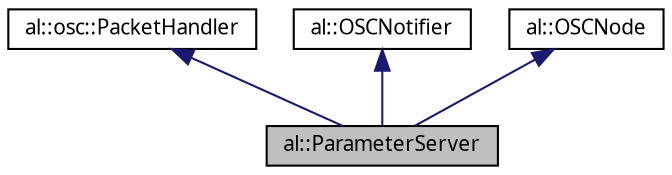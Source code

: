 digraph "al::ParameterServer"
{
 // LATEX_PDF_SIZE
  bgcolor="transparent";
  edge [fontname="FreeSans.ttf",fontsize="10",labelfontname="FreeSans.ttf",labelfontsize="10"];
  node [fontname="FreeSans.ttf",fontsize="10",shape=record];
  Node1 [label="al::ParameterServer",height=0.2,width=0.4,color="black", fillcolor="grey75", style="filled", fontcolor="black",tooltip="The ParameterServer class creates an OSC server to receive parameter values."];
  Node2 -> Node1 [dir="back",color="midnightblue",fontsize="10",style="solid",fontname="FreeSans.ttf"];
  Node2 [label="al::osc::PacketHandler",height=0.2,width=0.4,color="black",URL="$classal_1_1osc_1_1_packet_handler.html",tooltip=" "];
  Node3 -> Node1 [dir="back",color="midnightblue",fontsize="10",style="solid",fontname="FreeSans.ttf"];
  Node3 [label="al::OSCNotifier",height=0.2,width=0.4,color="black",URL="$classal_1_1_o_s_c_notifier.html",tooltip=" "];
  Node4 -> Node1 [dir="back",color="midnightblue",fontsize="10",style="solid",fontname="FreeSans.ttf"];
  Node4 [label="al::OSCNode",height=0.2,width=0.4,color="black",URL="$classal_1_1_o_s_c_node.html",tooltip=" "];
}
